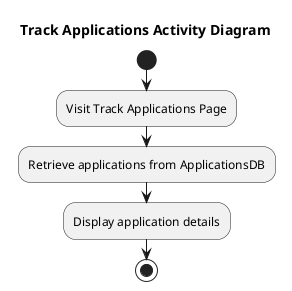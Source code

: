 @startuml Track Applications Activity Diagram
title Track Applications Activity Diagram

start

:Visit Track Applications Page;
:Retrieve applications from ApplicationsDB;

:Display application details;

stop

@enduml
